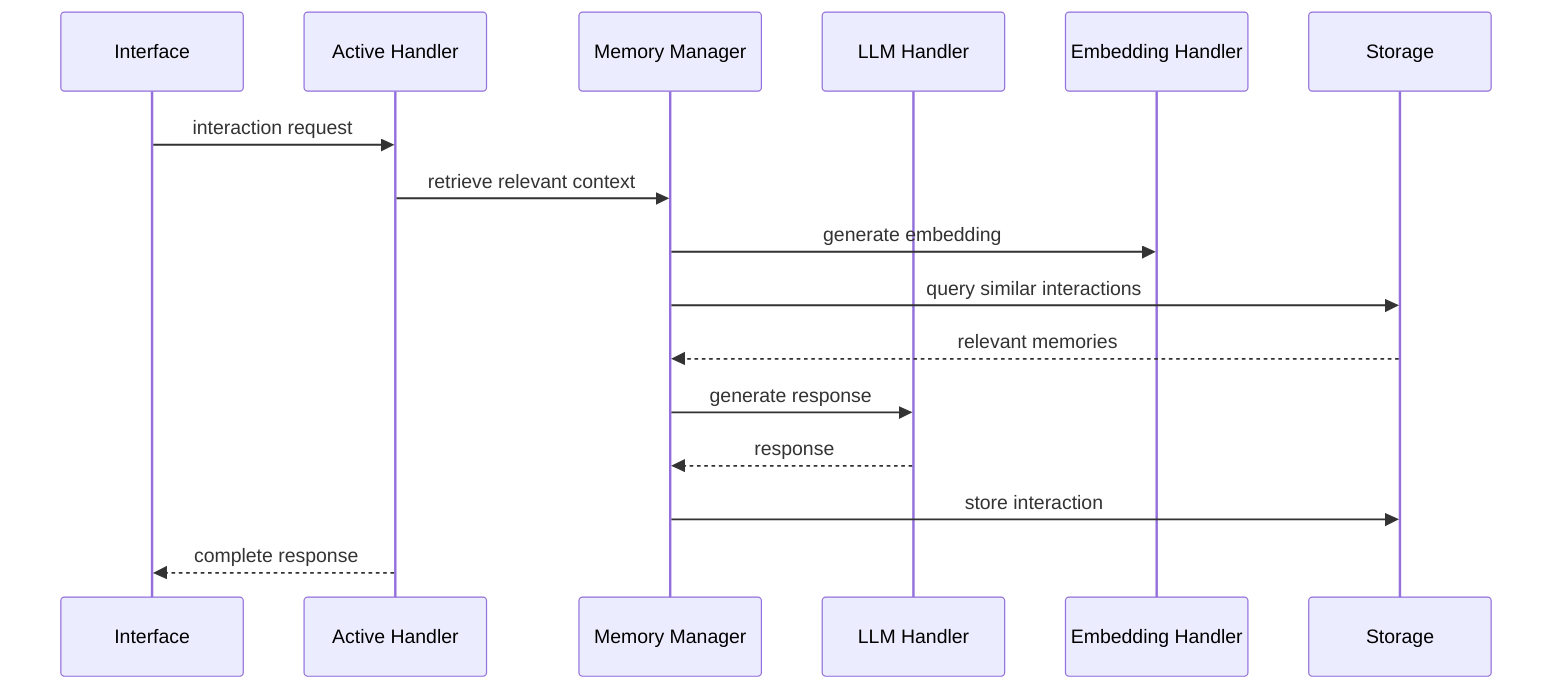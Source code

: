 sequenceDiagram
    participant UI as Interface
    participant AH as Active Handler
    participant MM as Memory Manager
    participant LLM as LLM Handler
    participant EH as Embedding Handler
    participant ST as Storage

    UI->>AH: interaction request
    AH->>MM: retrieve relevant context
    MM->>EH: generate embedding
    MM->>ST: query similar interactions
    ST-->>MM: relevant memories
    MM->>LLM: generate response
    LLM-->>MM: response
    MM->>ST: store interaction
    AH-->>UI: complete response